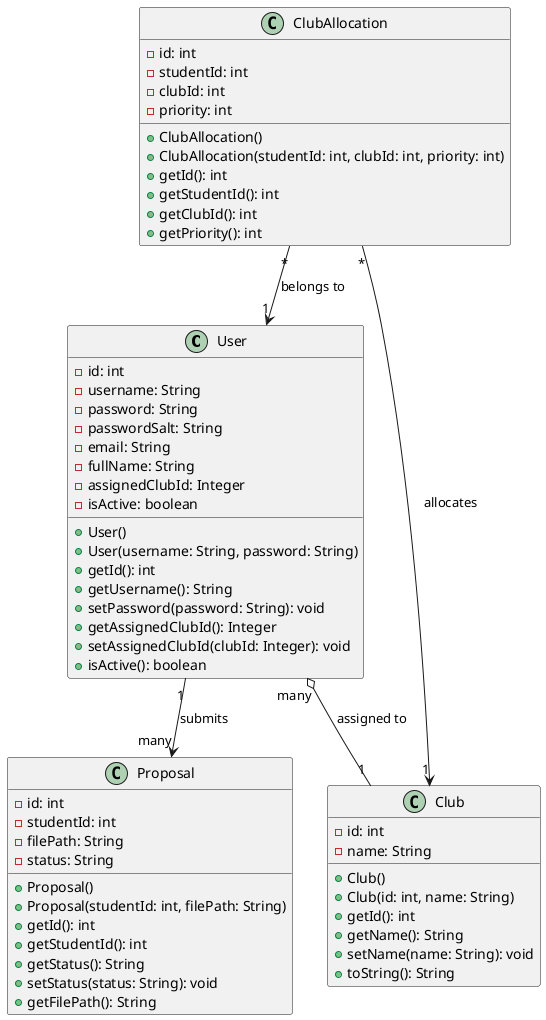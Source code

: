 @startuml Club Management Models

class User {
  - id: int
  - username: String
  - password: String
  - passwordSalt: String
  - email: String
  - fullName: String
  - assignedClubId: Integer
  - isActive: boolean
  + User()
  + User(username: String, password: String)
  + getId(): int
  + getUsername(): String
  + setPassword(password: String): void
  + getAssignedClubId(): Integer
  + setAssignedClubId(clubId: Integer): void
  + isActive(): boolean
}

class Club {
  - id: int
  - name: String
  + Club()
  + Club(id: int, name: String)
  + getId(): int
  + getName(): String
  + setName(name: String): void
  + toString(): String
}

class Proposal {
  - id: int
  - studentId: int
  - filePath: String
  - status: String
  + Proposal()
  + Proposal(studentId: int, filePath: String)
  + getId(): int
  + getStudentId(): int
  + getStatus(): String
  + setStatus(status: String): void
  + getFilePath(): String
}

class ClubAllocation {
  - id: int
  - studentId: int
  - clubId: int
  - priority: int
  + ClubAllocation()
  + ClubAllocation(studentId: int, clubId: int, priority: int)
  + getId(): int
  + getStudentId(): int
  + getClubId(): int
  + getPriority(): int
}

User "many" o-- "1" Club : assigned to
User "1" --> "many" Proposal : submits
ClubAllocation "*" --> "1" User : belongs to
ClubAllocation "*" --> "1" Club : allocates

@enduml
